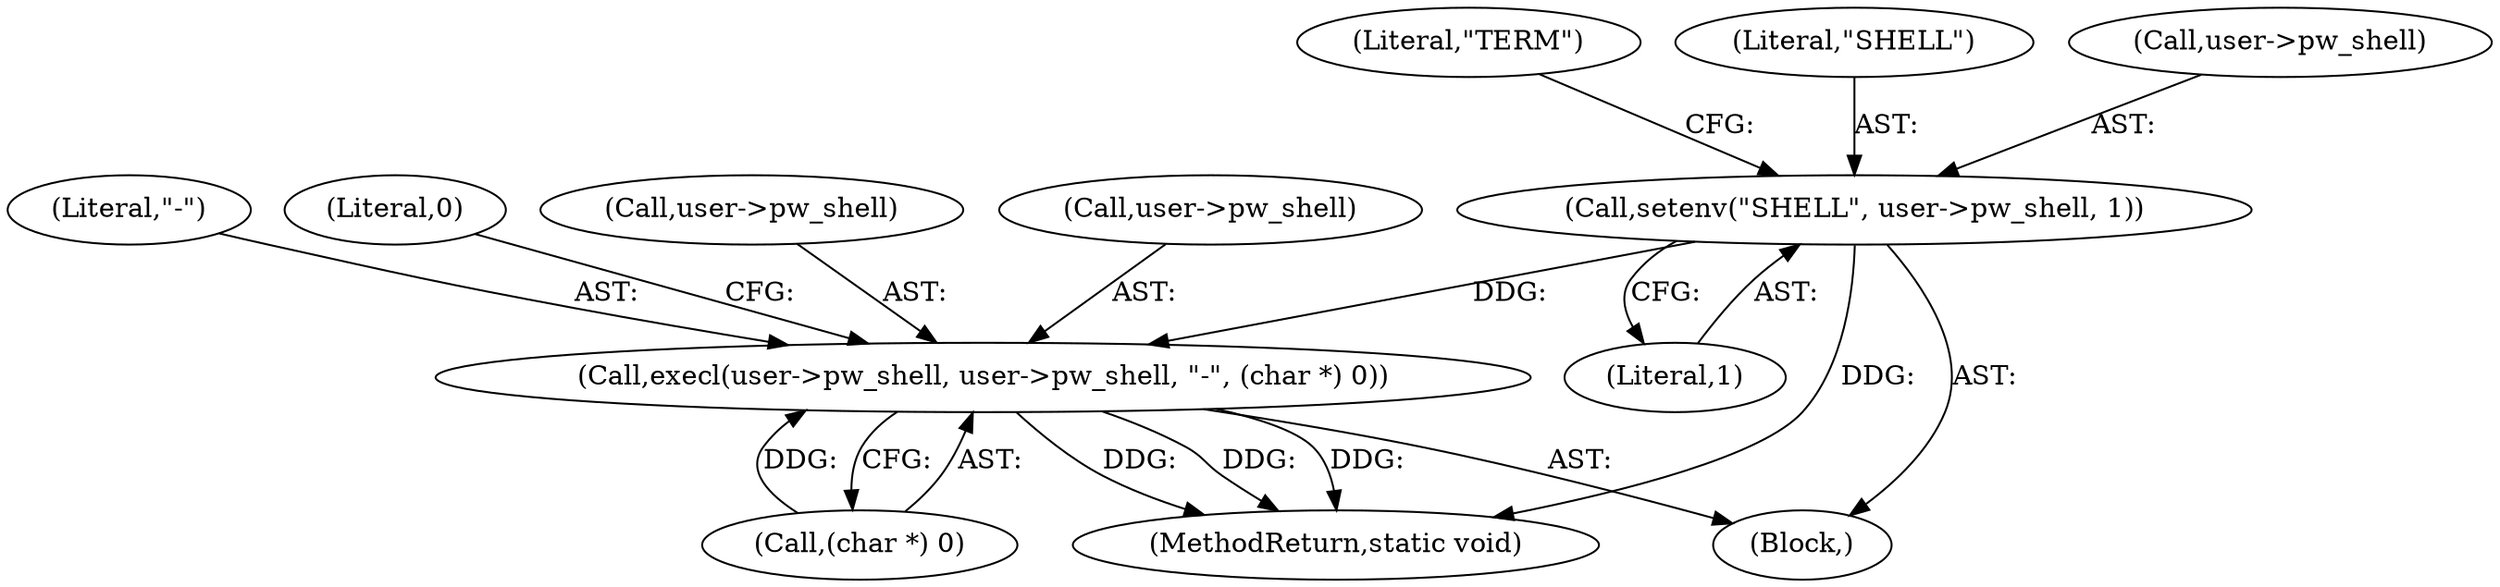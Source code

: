 digraph "0_MAC-Telnet_b69d11727d4f0f8cf719c79e3fb700f55ca03e9a_2@API" {
"1000498" [label="(Call,setenv(\"SHELL\", user->pw_shell, 1))"];
"1000657" [label="(Call,execl(user->pw_shell, user->pw_shell, \"-\", (char *) 0))"];
"1000472" [label="(Block,)"];
"1000664" [label="(Literal,\"-\")"];
"1000665" [label="(Call,(char *) 0)"];
"1000498" [label="(Call,setenv(\"SHELL\", user->pw_shell, 1))"];
"1000669" [label="(Literal,0)"];
"1000661" [label="(Call,user->pw_shell)"];
"1000693" [label="(MethodReturn,static void)"];
"1000657" [label="(Call,execl(user->pw_shell, user->pw_shell, \"-\", (char *) 0))"];
"1000505" [label="(Literal,\"TERM\")"];
"1000658" [label="(Call,user->pw_shell)"];
"1000499" [label="(Literal,\"SHELL\")"];
"1000500" [label="(Call,user->pw_shell)"];
"1000503" [label="(Literal,1)"];
"1000498" -> "1000472"  [label="AST: "];
"1000498" -> "1000503"  [label="CFG: "];
"1000499" -> "1000498"  [label="AST: "];
"1000500" -> "1000498"  [label="AST: "];
"1000503" -> "1000498"  [label="AST: "];
"1000505" -> "1000498"  [label="CFG: "];
"1000498" -> "1000693"  [label="DDG: "];
"1000498" -> "1000657"  [label="DDG: "];
"1000657" -> "1000472"  [label="AST: "];
"1000657" -> "1000665"  [label="CFG: "];
"1000658" -> "1000657"  [label="AST: "];
"1000661" -> "1000657"  [label="AST: "];
"1000664" -> "1000657"  [label="AST: "];
"1000665" -> "1000657"  [label="AST: "];
"1000669" -> "1000657"  [label="CFG: "];
"1000657" -> "1000693"  [label="DDG: "];
"1000657" -> "1000693"  [label="DDG: "];
"1000657" -> "1000693"  [label="DDG: "];
"1000665" -> "1000657"  [label="DDG: "];
}
